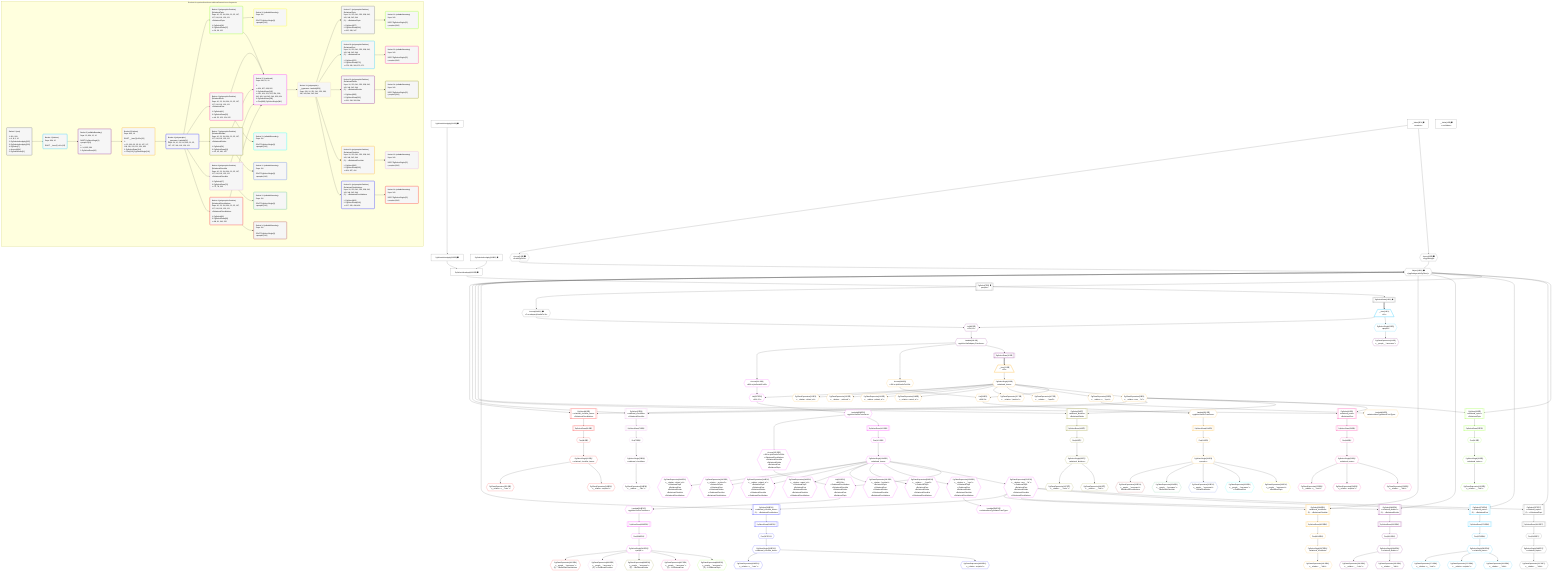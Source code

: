 %%{init: {'themeVariables': { 'fontSize': '12px'}}}%%
graph TD
    classDef path fill:#eee,stroke:#000,color:#000
    classDef plan fill:#fff,stroke-width:1px,color:#000
    classDef itemplan fill:#fff,stroke-width:2px,color:#000
    classDef unbatchedplan fill:#dff,stroke-width:1px,color:#000
    classDef sideeffectplan fill:#fcc,stroke-width:2px,color:#000
    classDef bucket fill:#f6f6f6,color:#000,stroke-width:2px,text-align:left

    subgraph "Buckets for queries/interfaces-relational/nested-more-fragments"
    Bucket0("Bucket 0 (root)<br /><br />1: 921, 929<br />ᐳ: 6, 8, 9, 10<br />2: PgSelectInlineApply[925]<br />3: PgSelectInlineApply[933]<br />4: PgSelect[7]<br />ᐳ: Access[934]<br />5: PgSelectRows[11]"):::bucket
    Bucket1("Bucket 1 (listItem)<br />Deps: 934, 10<br /><br />ROOT __Item{1}ᐸ11ᐳ[12]"):::bucket
    Bucket2("Bucket 2 (nullableBoundary)<br />Deps: 13, 934, 12, 10<br /><br />ROOT PgSelectSingle{1}ᐸpeopleᐳ[13]<br />1: <br />ᐳ: 14, 935, 936<br />2: PgSelectRows[20]"):::bucket
    Bucket3("Bucket 3 (listItem)<br />Deps: 936, 10<br /><br />ROOT __Item{3}ᐸ20ᐳ[21]<br />1: <br />ᐳ: 22, 930, 23, 25, 26, 107, 117, 118, 119, 120, 121, 931, 932<br />2: PgSelectRows[114]<br />ᐳ: First[113], PgSelectSingle[116]"):::bucket
    Bucket4("Bucket 4 (polymorphic)<br />__typename: Lambda[26]<br />Deps: 26, 10, 23, 116, 936, 22, 25, 107, 117, 118, 119, 120, 121"):::bucket
    Bucket5("Bucket 5 (polymorphicPartition)<br />|RelationalTopic<br />Deps: 10, 23, 116, 936, 22, 25, 107, 117, 118, 119, 120, 121<br />ᐳRelationalTopic<br /><br />1: PgSelect[28]<br />2: PgSelectRows[37]<br />ᐳ: 36, 39, 122"):::bucket
    Bucket6("Bucket 6 (polymorphicPartition)<br />|RelationalPost<br />Deps: 10, 23, 116, 936, 22, 25, 107, 117, 118, 119, 120, 121<br />ᐳRelationalPost<br /><br />1: PgSelect[41]<br />2: PgSelectRows[50]<br />ᐳ: 49, 52, 153, 154, 155"):::bucket
    Bucket7("Bucket 7 (polymorphicPartition)<br />|RelationalDivider<br />Deps: 10, 23, 116, 936, 22, 25, 107, 117, 118, 119, 120, 121<br />ᐳRelationalDivider<br /><br />1: PgSelect[54]<br />2: PgSelectRows[63]<br />ᐳ: 62, 65, 186, 187"):::bucket
    Bucket8("Bucket 8 (polymorphicPartition)<br />|RelationalChecklist<br />Deps: 10, 23, 116, 936, 22, 25, 107, 117, 118, 119, 120, 121<br />ᐳRelationalChecklist<br /><br />1: PgSelect[67]<br />2: PgSelectRows[76]<br />ᐳ: 75, 78, 218"):::bucket
    Bucket9("Bucket 9 (polymorphicPartition)<br />|RelationalChecklistItem<br />Deps: 10, 23, 116, 936, 22, 25, 107, 117, 118, 119, 120, 121<br />ᐳRelationalChecklistItem<br /><br />1: PgSelect[80]<br />2: PgSelectRows[89]<br />ᐳ: 88, 91, 249, 250"):::bucket
    Bucket10("Bucket 10 (nullableBoundary)<br />Deps: 116<br /><br />ROOT PgSelectSingle{3}ᐸpeopleᐳ[116]"):::bucket
    Bucket11("Bucket 11 (nullableBoundary)<br />Deps: 116<br /><br />ROOT PgSelectSingle{3}ᐸpeopleᐳ[116]"):::bucket
    Bucket12("Bucket 12 (nullableBoundary)<br />Deps: 116<br /><br />ROOT PgSelectSingle{3}ᐸpeopleᐳ[116]"):::bucket
    Bucket13("Bucket 13 (nullableBoundary)<br />Deps: 116<br /><br />ROOT PgSelectSingle{3}ᐸpeopleᐳ[116]"):::bucket
    Bucket14("Bucket 14 (nullableBoundary)<br />Deps: 116<br /><br />ROOT PgSelectSingle{3}ᐸpeopleᐳ[116]"):::bucket
    Bucket15("Bucket 15 (combined)<br />Deps: 936, 22, 10<br /><br />1: <br />ᐳ: 926, 927, 928, 922<br />2: PgSelectRows[102]<br />ᐳ: 101, 104, 251, 253, 254, 328, 342, 343, 344, 345, 346, 923, 924<br />3: PgSelectRows[339]<br />ᐳ: First[338], PgSelectSingle[341]"):::bucket
    Bucket16("Bucket 16 (polymorphic)<br />__typename: Lambda[254]<br />Deps: 254, 10, 251, 341, 253, 328, 342, 343, 344, 345, 346"):::bucket
    Bucket17("Bucket 17 (polymorphicPartition)<br />|RelationalTopic<br />Deps: 10, 251, 341, 253, 328, 342, 343, 344, 345, 346<br />(5) ...ᐳRelationalTopic<br /><br />1: PgSelect[257]<br />2: PgSelectRows[266]<br />ᐳ: 265, 268, 347"):::bucket
    Bucket18("Bucket 18 (polymorphicPartition)<br />|RelationalPost<br />Deps: 10, 251, 341, 253, 328, 342, 343, 344, 345, 346<br />(5) ...ᐳRelationalPost<br /><br />1: PgSelect[270]<br />2: PgSelectRows[279]<br />ᐳ: 278, 281, 369, 370, 371"):::bucket
    Bucket19("Bucket 19 (polymorphicPartition)<br />|RelationalDivider<br />Deps: 10, 251, 341, 253, 328, 342, 343, 344, 345, 346<br />(5) ...ᐳRelationalDivider<br /><br />1: PgSelect[283]<br />2: PgSelectRows[292]<br />ᐳ: 291, 294, 393, 394"):::bucket
    Bucket20("Bucket 20 (polymorphicPartition)<br />|RelationalChecklist<br />Deps: 10, 251, 341, 253, 328, 342, 343, 344, 345, 346<br />(5) ...ᐳRelationalChecklist<br /><br />1: PgSelect[296]<br />2: PgSelectRows[305]<br />ᐳ: 304, 307, 416"):::bucket
    Bucket21("Bucket 21 (polymorphicPartition)<br />|RelationalChecklistItem<br />Deps: 10, 251, 341, 253, 328, 342, 343, 344, 345, 346<br />(5) ...ᐳRelationalChecklistItem<br /><br />1: PgSelect[309]<br />2: PgSelectRows[318]<br />ᐳ: 317, 320, 438, 439"):::bucket
    Bucket22("Bucket 22 (nullableBoundary)<br />Deps: 341<br /><br />ROOT PgSelectSingle{15}ᐸpeopleᐳ[341]"):::bucket
    Bucket23("Bucket 23 (nullableBoundary)<br />Deps: 341<br /><br />ROOT PgSelectSingle{15}ᐸpeopleᐳ[341]"):::bucket
    Bucket24("Bucket 24 (nullableBoundary)<br />Deps: 341<br /><br />ROOT PgSelectSingle{15}ᐸpeopleᐳ[341]"):::bucket
    Bucket25("Bucket 25 (nullableBoundary)<br />Deps: 341<br /><br />ROOT PgSelectSingle{15}ᐸpeopleᐳ[341]"):::bucket
    Bucket26("Bucket 26 (nullableBoundary)<br />Deps: 341<br /><br />ROOT PgSelectSingle{15}ᐸpeopleᐳ[341]"):::bucket
    end
    Bucket0 --> Bucket1
    Bucket1 --> Bucket2
    Bucket2 --> Bucket3
    Bucket3 --> Bucket4
    Bucket4 --> Bucket5 & Bucket6 & Bucket7 & Bucket8 & Bucket9
    Bucket5 --> Bucket10 & Bucket15
    Bucket6 --> Bucket11 & Bucket15
    Bucket7 --> Bucket12 & Bucket15
    Bucket8 --> Bucket13 & Bucket15
    Bucket9 --> Bucket14 & Bucket15
    Bucket15 --> Bucket16
    Bucket16 --> Bucket17 & Bucket18 & Bucket19 & Bucket20 & Bucket21
    Bucket17 --> Bucket22
    Bucket18 --> Bucket23
    Bucket19 --> Bucket24
    Bucket20 --> Bucket25
    Bucket21 --> Bucket26

    %% plan dependencies
    PgSelectInlineApply933["PgSelectInlineApply[933∈0] ➊"]:::plan
    PgSelectInlineApply925["PgSelectInlineApply[925∈0] ➊"]:::plan
    PgSelectInlineApply929["PgSelectInlineApply[929∈0] ➊"]:::plan
    PgSelectInlineApply925 & PgSelectInlineApply929 --> PgSelectInlineApply933
    PgSelect7[["PgSelect[7∈0] ➊<br />ᐸpeopleᐳ"]]:::plan
    Object10{{"Object[10∈0] ➊<br />ᐸ{pgSettings,withPgClient}ᐳ"}}:::plan
    Object10 & PgSelectInlineApply933 --> PgSelect7
    Access8{{"Access[8∈0] ➊<br />ᐸ2.pgSettingsᐳ"}}:::plan
    Access9{{"Access[9∈0] ➊<br />ᐸ2.withPgClientᐳ"}}:::plan
    Access8 & Access9 --> Object10
    __Value2["__Value[2∈0] ➊<br />ᐸcontextᐳ"]:::plan
    __Value2 --> Access8
    __Value2 --> Access9
    PgSelectRows11[["PgSelectRows[11∈0] ➊"]]:::plan
    PgSelect7 --> PgSelectRows11
    PgSelectInlineApply921["PgSelectInlineApply[921∈0] ➊"]:::plan
    PgSelectInlineApply921 --> PgSelectInlineApply925
    Access934{{"Access[934∈0] ➊<br />ᐸ7.m.subqueryDetailsFor16ᐳ"}}:::plan
    PgSelect7 --> Access934
    __Value4["__Value[4∈0] ➊<br />ᐸrootValueᐳ"]:::plan
    __Item12[/"__Item[12∈1]<br />ᐸ11ᐳ"\]:::itemplan
    PgSelectRows11 ==> __Item12
    PgSelectSingle13{{"PgSelectSingle[13∈1]<br />ᐸpeopleᐳ"}}:::plan
    __Item12 --> PgSelectSingle13
    List935{{"List[935∈2]<br />ᐸ934,12ᐳ"}}:::plan
    Access934 & __Item12 --> List935
    PgClassExpression14{{"PgClassExpression[14∈2]<br />ᐸ__people__.”username”ᐳ"}}:::plan
    PgSelectSingle13 --> PgClassExpression14
    PgSelectRows20[["PgSelectRows[20∈2]"]]:::plan
    Lambda936{{"Lambda[936∈2]<br />ᐸpgInlineViaSubqueryTransformᐳ"}}:::plan
    Lambda936 --> PgSelectRows20
    List935 --> Lambda936
    List931{{"List[931∈3]<br />ᐸ930,22ᐳ"}}:::plan
    Access930{{"Access[930∈3]<br />ᐸ936.m.joinDetailsFor109ᐳ"}}:::plan
    PgSelectSingle22{{"PgSelectSingle[22∈3]<br />ᐸrelational_itemsᐳ"}}:::plan
    Access930 & PgSelectSingle22 --> List931
    __Item21[/"__Item[21∈3]<br />ᐸ20ᐳ"\]:::itemplan
    PgSelectRows20 ==> __Item21
    __Item21 --> PgSelectSingle22
    PgClassExpression23{{"PgClassExpression[23∈3]<br />ᐸ__relation...ems__.”id”ᐳ"}}:::plan
    PgSelectSingle22 --> PgClassExpression23
    PgClassExpression25{{"PgClassExpression[25∈3]<br />ᐸ__relation...s__.”type”ᐳ"}}:::plan
    PgSelectSingle22 --> PgClassExpression25
    Lambda26{{"Lambda[26∈3]<br />ᐸrelationalItemTypeNameFromTypeᐳ"}}:::plan
    PgClassExpression25 --> Lambda26
    PgClassExpression107{{"PgClassExpression[107∈3]<br />ᐸ__relation...__.”type2”ᐳ"}}:::plan
    PgSelectSingle22 --> PgClassExpression107
    First113{{"First[113∈3]"}}:::plan
    PgSelectRows114[["PgSelectRows[114∈3]"]]:::plan
    PgSelectRows114 --> First113
    Lambda932{{"Lambda[932∈3]<br />ᐸpgInlineViaJoinTransformᐳ"}}:::plan
    Lambda932 --> PgSelectRows114
    PgSelectSingle116{{"PgSelectSingle[116∈3]<br />ᐸpeopleᐳ"}}:::plan
    First113 --> PgSelectSingle116
    PgClassExpression117{{"PgClassExpression[117∈3]<br />ᐸ__relation...”position”ᐳ"}}:::plan
    PgSelectSingle22 --> PgClassExpression117
    PgClassExpression118{{"PgClassExpression[118∈3]<br />ᐸ__relation...reated_at”ᐳ"}}:::plan
    PgSelectSingle22 --> PgClassExpression118
    PgClassExpression119{{"PgClassExpression[119∈3]<br />ᐸ__relation...pdated_at”ᐳ"}}:::plan
    PgSelectSingle22 --> PgClassExpression119
    PgClassExpression120{{"PgClassExpression[120∈3]<br />ᐸ__relation..._archived”ᐳ"}}:::plan
    PgSelectSingle22 --> PgClassExpression120
    PgClassExpression121{{"PgClassExpression[121∈3]<br />ᐸ__relation...chived_at”ᐳ"}}:::plan
    PgSelectSingle22 --> PgClassExpression121
    Lambda936 --> Access930
    List931 --> Lambda932
    PgSelect28[["PgSelect[28∈5]<br />ᐸrelational_topicsᐳ<br />ᐳRelationalTopic"]]:::plan
    Object10 & PgClassExpression23 --> PgSelect28
    First36{{"First[36∈5]^"}}:::plan
    PgSelectRows37[["PgSelectRows[37∈5]^"]]:::plan
    PgSelectRows37 --> First36
    PgSelect28 --> PgSelectRows37
    PgSelectSingle39{{"PgSelectSingle[39∈5]^<br />ᐸrelational_topicsᐳ"}}:::plan
    First36 --> PgSelectSingle39
    PgClassExpression122{{"PgClassExpression[122∈5]^<br />ᐸ__relation...__.”title”ᐳ"}}:::plan
    PgSelectSingle39 --> PgClassExpression122
    PgClassExpression321{{"PgClassExpression[321∈10]<br />ᐸ__people__.”username”ᐳ<br />ᐳRelationalTopic"}}:::plan
    PgSelectSingle116 --> PgClassExpression321
    List923{{"List[923∈15]<br />ᐸ922,104ᐳ<br />ᐳRelationalChecklistItem<br />ᐳRelationalChecklist<br />ᐳRelationalDivider<br />ᐳRelationalPost<br />ᐳRelationalTopic"}}:::plan
    Access922{{"Access[922∈15]<br />ᐸ928.m.joinDetailsFor330ᐳ<br />ᐳRelationalChecklistItem<br />ᐳRelationalChecklist<br />ᐳRelationalDivider<br />ᐳRelationalPost<br />ᐳRelationalTopic"}}:::plan
    PgSelectSingle104{{"PgSelectSingle[104∈15]<br />ᐸrelational_itemsᐳ"}}:::plan
    Access922 & PgSelectSingle104 --> List923
    List927{{"List[927∈15]<br />ᐸ926,22ᐳ"}}:::plan
    Access926{{"Access[926∈15]<br />ᐸ936.m.joinDetailsFor93ᐳ"}}:::plan
    Access926 & PgSelectSingle22 --> List927
    First101{{"First[101∈15]"}}:::plan
    PgSelectRows102[["PgSelectRows[102∈15]"]]:::plan
    PgSelectRows102 --> First101
    Lambda928{{"Lambda[928∈15]<br />ᐸpgInlineViaJoinTransformᐳ"}}:::plan
    Lambda928 --> PgSelectRows102
    First101 --> PgSelectSingle104
    PgClassExpression251{{"PgClassExpression[251∈15]<br />ᐸ__relation...ems__.”id”ᐳ<br />ᐳRelationalTopic<br />ᐳRelationalPost<br />ᐳRelationalDivider<br />ᐳRelationalChecklist<br />ᐳRelationalChecklistItem"}}:::plan
    PgSelectSingle104 --> PgClassExpression251
    PgClassExpression253{{"PgClassExpression[253∈15]<br />ᐸ__relation...s__.”type”ᐳ<br />ᐳRelationalTopic<br />ᐳRelationalPost<br />ᐳRelationalDivider<br />ᐳRelationalChecklist<br />ᐳRelationalChecklistItem"}}:::plan
    PgSelectSingle104 --> PgClassExpression253
    Lambda254{{"Lambda[254∈15]^<br />ᐸrelationalItemTypeNameFromTypeᐳ"}}:::plan
    PgClassExpression253 --> Lambda254
    PgClassExpression328{{"PgClassExpression[328∈15]<br />ᐸ__relation...__.”type2”ᐳ<br />ᐳRelationalTopic<br />ᐳRelationalPost<br />ᐳRelationalDivider<br />ᐳRelationalChecklist<br />ᐳRelationalChecklistItem"}}:::plan
    PgSelectSingle104 --> PgClassExpression328
    First338{{"First[338∈15]^"}}:::plan
    PgSelectRows339[["PgSelectRows[339∈15]^"]]:::plan
    PgSelectRows339 --> First338
    Lambda924{{"Lambda[924∈15]^<br />ᐸpgInlineViaJoinTransformᐳ"}}:::plan
    Lambda924 --> PgSelectRows339
    PgSelectSingle341{{"PgSelectSingle[341∈15]^<br />ᐸpeopleᐳ"}}:::plan
    First338 --> PgSelectSingle341
    PgClassExpression342{{"PgClassExpression[342∈15]<br />ᐸ__relation...”position”ᐳ<br />ᐳRelationalTopic<br />ᐳRelationalPost<br />ᐳRelationalDivider<br />ᐳRelationalChecklist<br />ᐳRelationalChecklistItem"}}:::plan
    PgSelectSingle104 --> PgClassExpression342
    PgClassExpression343{{"PgClassExpression[343∈15]<br />ᐸ__relation...reated_at”ᐳ<br />ᐳRelationalTopic<br />ᐳRelationalPost<br />ᐳRelationalDivider<br />ᐳRelationalChecklist<br />ᐳRelationalChecklistItem"}}:::plan
    PgSelectSingle104 --> PgClassExpression343
    PgClassExpression344{{"PgClassExpression[344∈15]<br />ᐸ__relation...pdated_at”ᐳ<br />ᐳRelationalTopic<br />ᐳRelationalPost<br />ᐳRelationalDivider<br />ᐳRelationalChecklist<br />ᐳRelationalChecklistItem"}}:::plan
    PgSelectSingle104 --> PgClassExpression344
    PgClassExpression345{{"PgClassExpression[345∈15]<br />ᐸ__relation..._archived”ᐳ<br />ᐳRelationalTopic<br />ᐳRelationalPost<br />ᐳRelationalDivider<br />ᐳRelationalChecklist<br />ᐳRelationalChecklistItem"}}:::plan
    PgSelectSingle104 --> PgClassExpression345
    PgClassExpression346{{"PgClassExpression[346∈15]<br />ᐸ__relation...chived_at”ᐳ<br />ᐳRelationalTopic<br />ᐳRelationalPost<br />ᐳRelationalDivider<br />ᐳRelationalChecklist<br />ᐳRelationalChecklistItem"}}:::plan
    PgSelectSingle104 --> PgClassExpression346
    Lambda928 --> Access922
    List923 --> Lambda924
    Lambda936 --> Access926
    List927 --> Lambda928
    PgSelect257[["PgSelect[257∈17]<br />ᐸrelational_topicsᐳ<br />(5) ...ᐳRelationalTopic"]]:::plan
    Object10 & PgClassExpression251 --> PgSelect257
    First265{{"First[265∈17]^"}}:::plan
    PgSelectRows266[["PgSelectRows[266∈17]^"]]:::plan
    PgSelectRows266 --> First265
    PgSelect257 --> PgSelectRows266
    PgSelectSingle268{{"PgSelectSingle[268∈17]^<br />ᐸrelational_topicsᐳ"}}:::plan
    First265 --> PgSelectSingle268
    PgClassExpression347{{"PgClassExpression[347∈17]^<br />ᐸ__relation...__.”title”ᐳ"}}:::plan
    PgSelectSingle268 --> PgClassExpression347
    PgClassExpression896{{"PgClassExpression[896∈22]<br />ᐸ__people__.”username”ᐳ<br />(5) ...ᐳRelationalTopic"}}:::plan
    PgSelectSingle341 --> PgClassExpression896
    PgSelect270[["PgSelect[270∈18]<br />ᐸrelational_postsᐳ<br />(5) ...ᐳRelationalPost"]]:::plan
    Object10 & PgClassExpression251 --> PgSelect270
    First278{{"First[278∈18]^"}}:::plan
    PgSelectRows279[["PgSelectRows[279∈18]^"]]:::plan
    PgSelectRows279 --> First278
    PgSelect270 --> PgSelectRows279
    PgSelectSingle281{{"PgSelectSingle[281∈18]^<br />ᐸrelational_postsᐳ"}}:::plan
    First278 --> PgSelectSingle281
    PgClassExpression369{{"PgClassExpression[369∈18]^<br />ᐸ__relation...__.”title”ᐳ"}}:::plan
    PgSelectSingle281 --> PgClassExpression369
    PgClassExpression370{{"PgClassExpression[370∈18]^<br />ᐸ__relation...scription”ᐳ"}}:::plan
    PgSelectSingle281 --> PgClassExpression370
    PgClassExpression371{{"PgClassExpression[371∈18]^<br />ᐸ__relation...s__.”note”ᐳ"}}:::plan
    PgSelectSingle281 --> PgClassExpression371
    PgClassExpression897{{"PgClassExpression[897∈23]<br />ᐸ__people__.”username”ᐳ<br />(5) ...ᐳRelationalPost"}}:::plan
    PgSelectSingle341 --> PgClassExpression897
    PgSelect283[["PgSelect[283∈19]<br />ᐸrelational_dividersᐳ<br />(5) ...ᐳRelationalDivider"]]:::plan
    Object10 & PgClassExpression251 --> PgSelect283
    First291{{"First[291∈19]^"}}:::plan
    PgSelectRows292[["PgSelectRows[292∈19]^"]]:::plan
    PgSelectRows292 --> First291
    PgSelect283 --> PgSelectRows292
    PgSelectSingle294{{"PgSelectSingle[294∈19]^<br />ᐸrelational_dividersᐳ"}}:::plan
    First291 --> PgSelectSingle294
    PgClassExpression393{{"PgClassExpression[393∈19]^<br />ᐸ__relation...__.”title”ᐳ"}}:::plan
    PgSelectSingle294 --> PgClassExpression393
    PgClassExpression394{{"PgClassExpression[394∈19]^<br />ᐸ__relation...__.”color”ᐳ"}}:::plan
    PgSelectSingle294 --> PgClassExpression394
    PgClassExpression898{{"PgClassExpression[898∈24]<br />ᐸ__people__.”username”ᐳ<br />(5) ...ᐳRelationalDivider"}}:::plan
    PgSelectSingle341 --> PgClassExpression898
    PgSelect296[["PgSelect[296∈20]<br />ᐸrelational_checklistsᐳ<br />(5) ...ᐳRelationalChecklist"]]:::plan
    Object10 & PgClassExpression251 --> PgSelect296
    First304{{"First[304∈20]^"}}:::plan
    PgSelectRows305[["PgSelectRows[305∈20]^"]]:::plan
    PgSelectRows305 --> First304
    PgSelect296 --> PgSelectRows305
    PgSelectSingle307{{"PgSelectSingle[307∈20]^<br />ᐸrelational_checklistsᐳ"}}:::plan
    First304 --> PgSelectSingle307
    PgClassExpression416{{"PgClassExpression[416∈20]^<br />ᐸ__relation...__.”title”ᐳ"}}:::plan
    PgSelectSingle307 --> PgClassExpression416
    PgClassExpression899{{"PgClassExpression[899∈25]<br />ᐸ__people__.”username”ᐳ<br />(5) ...ᐳRelationalChecklist"}}:::plan
    PgSelectSingle341 --> PgClassExpression899
    PgSelect309[["PgSelect[309∈21]<br />ᐸrelational_checklist_itemsᐳ<br />(5) ...ᐳRelationalChecklistItem"]]:::plan
    Object10 & PgClassExpression251 --> PgSelect309
    First317{{"First[317∈21]^"}}:::plan
    PgSelectRows318[["PgSelectRows[318∈21]^"]]:::plan
    PgSelectRows318 --> First317
    PgSelect309 --> PgSelectRows318
    PgSelectSingle320{{"PgSelectSingle[320∈21]^<br />ᐸrelational_checklist_itemsᐳ"}}:::plan
    First317 --> PgSelectSingle320
    PgClassExpression438{{"PgClassExpression[438∈21]^<br />ᐸ__relation...scription”ᐳ"}}:::plan
    PgSelectSingle320 --> PgClassExpression438
    PgClassExpression439{{"PgClassExpression[439∈21]^<br />ᐸ__relation...s__.”note”ᐳ"}}:::plan
    PgSelectSingle320 --> PgClassExpression439
    PgClassExpression900{{"PgClassExpression[900∈26]<br />ᐸ__people__.”username”ᐳ<br />(5) ...ᐳRelationalChecklistItem"}}:::plan
    PgSelectSingle341 --> PgClassExpression900
    PgSelect41[["PgSelect[41∈6]<br />ᐸrelational_postsᐳ<br />ᐳRelationalPost"]]:::plan
    Object10 & PgClassExpression23 --> PgSelect41
    First49{{"First[49∈6]^"}}:::plan
    PgSelectRows50[["PgSelectRows[50∈6]^"]]:::plan
    PgSelectRows50 --> First49
    PgSelect41 --> PgSelectRows50
    PgSelectSingle52{{"PgSelectSingle[52∈6]^<br />ᐸrelational_postsᐳ"}}:::plan
    First49 --> PgSelectSingle52
    PgClassExpression153{{"PgClassExpression[153∈6]^<br />ᐸ__relation...__.”title”ᐳ"}}:::plan
    PgSelectSingle52 --> PgClassExpression153
    PgClassExpression154{{"PgClassExpression[154∈6]^<br />ᐸ__relation...scription”ᐳ"}}:::plan
    PgSelectSingle52 --> PgClassExpression154
    PgClassExpression155{{"PgClassExpression[155∈6]^<br />ᐸ__relation...s__.”note”ᐳ"}}:::plan
    PgSelectSingle52 --> PgClassExpression155
    PgClassExpression322{{"PgClassExpression[322∈11]<br />ᐸ__people__.”username”ᐳ<br />ᐳRelationalPost"}}:::plan
    PgSelectSingle116 --> PgClassExpression322
    PgSelect54[["PgSelect[54∈7]<br />ᐸrelational_dividersᐳ<br />ᐳRelationalDivider"]]:::plan
    Object10 & PgClassExpression23 --> PgSelect54
    First62{{"First[62∈7]^"}}:::plan
    PgSelectRows63[["PgSelectRows[63∈7]^"]]:::plan
    PgSelectRows63 --> First62
    PgSelect54 --> PgSelectRows63
    PgSelectSingle65{{"PgSelectSingle[65∈7]^<br />ᐸrelational_dividersᐳ"}}:::plan
    First62 --> PgSelectSingle65
    PgClassExpression186{{"PgClassExpression[186∈7]^<br />ᐸ__relation...__.”title”ᐳ"}}:::plan
    PgSelectSingle65 --> PgClassExpression186
    PgClassExpression187{{"PgClassExpression[187∈7]^<br />ᐸ__relation...__.”color”ᐳ"}}:::plan
    PgSelectSingle65 --> PgClassExpression187
    PgClassExpression323{{"PgClassExpression[323∈12]<br />ᐸ__people__.”username”ᐳ<br />ᐳRelationalDivider"}}:::plan
    PgSelectSingle116 --> PgClassExpression323
    PgSelect67[["PgSelect[67∈8]<br />ᐸrelational_checklistsᐳ<br />ᐳRelationalChecklist"]]:::plan
    Object10 & PgClassExpression23 --> PgSelect67
    First75{{"First[75∈8]^"}}:::plan
    PgSelectRows76[["PgSelectRows[76∈8]^"]]:::plan
    PgSelectRows76 --> First75
    PgSelect67 --> PgSelectRows76
    PgSelectSingle78{{"PgSelectSingle[78∈8]^<br />ᐸrelational_checklistsᐳ"}}:::plan
    First75 --> PgSelectSingle78
    PgClassExpression218{{"PgClassExpression[218∈8]^<br />ᐸ__relation...__.”title”ᐳ"}}:::plan
    PgSelectSingle78 --> PgClassExpression218
    PgClassExpression324{{"PgClassExpression[324∈13]<br />ᐸ__people__.”username”ᐳ<br />ᐳRelationalChecklist"}}:::plan
    PgSelectSingle116 --> PgClassExpression324
    PgSelect80[["PgSelect[80∈9]<br />ᐸrelational_checklist_itemsᐳ<br />ᐳRelationalChecklistItem"]]:::plan
    Object10 & PgClassExpression23 --> PgSelect80
    First88{{"First[88∈9]^"}}:::plan
    PgSelectRows89[["PgSelectRows[89∈9]^"]]:::plan
    PgSelectRows89 --> First88
    PgSelect80 --> PgSelectRows89
    PgSelectSingle91{{"PgSelectSingle[91∈9]^<br />ᐸrelational_checklist_itemsᐳ"}}:::plan
    First88 --> PgSelectSingle91
    PgClassExpression249{{"PgClassExpression[249∈9]^<br />ᐸ__relation...scription”ᐳ"}}:::plan
    PgSelectSingle91 --> PgClassExpression249
    PgClassExpression250{{"PgClassExpression[250∈9]^<br />ᐸ__relation...s__.”note”ᐳ"}}:::plan
    PgSelectSingle91 --> PgClassExpression250
    PgClassExpression325{{"PgClassExpression[325∈14]<br />ᐸ__people__.”username”ᐳ<br />ᐳRelationalChecklistItem"}}:::plan
    PgSelectSingle116 --> PgClassExpression325

    %% define steps
    classDef bucket0 stroke:#696969
    class Bucket0,__Value2,__Value4,PgSelect7,Access8,Access9,Object10,PgSelectRows11,PgSelectInlineApply921,PgSelectInlineApply925,PgSelectInlineApply929,PgSelectInlineApply933,Access934 bucket0
    classDef bucket1 stroke:#00bfff
    class Bucket1,__Item12,PgSelectSingle13 bucket1
    classDef bucket2 stroke:#7f007f
    class Bucket2,PgClassExpression14,PgSelectRows20,List935,Lambda936 bucket2
    classDef bucket3 stroke:#ffa500
    class Bucket3,__Item21,PgSelectSingle22,PgClassExpression23,PgClassExpression25,Lambda26,PgClassExpression107,First113,PgSelectRows114,PgSelectSingle116,PgClassExpression117,PgClassExpression118,PgClassExpression119,PgClassExpression120,PgClassExpression121,Access930,List931,Lambda932 bucket3
    classDef bucket4 stroke:#0000ff
    class Bucket4 bucket4
    classDef bucket5 stroke:#7fff00
    class Bucket5,PgSelect28,First36,PgSelectRows37,PgSelectSingle39,PgClassExpression122 bucket5
    classDef bucket6 stroke:#ff1493
    class Bucket6,PgSelect41,First49,PgSelectRows50,PgSelectSingle52,PgClassExpression153,PgClassExpression154,PgClassExpression155 bucket6
    classDef bucket7 stroke:#808000
    class Bucket7,PgSelect54,First62,PgSelectRows63,PgSelectSingle65,PgClassExpression186,PgClassExpression187 bucket7
    classDef bucket8 stroke:#dda0dd
    class Bucket8,PgSelect67,First75,PgSelectRows76,PgSelectSingle78,PgClassExpression218 bucket8
    classDef bucket9 stroke:#ff0000
    class Bucket9,PgSelect80,First88,PgSelectRows89,PgSelectSingle91,PgClassExpression249,PgClassExpression250 bucket9
    classDef bucket10 stroke:#ffff00
    class Bucket10,PgClassExpression321 bucket10
    classDef bucket11 stroke:#00ffff
    class Bucket11,PgClassExpression322 bucket11
    classDef bucket12 stroke:#4169e1
    class Bucket12,PgClassExpression323 bucket12
    classDef bucket13 stroke:#3cb371
    class Bucket13,PgClassExpression324 bucket13
    classDef bucket14 stroke:#a52a2a
    class Bucket14,PgClassExpression325 bucket14
    classDef bucket15 stroke:#ff00ff
    class Bucket15,First101,PgSelectRows102,PgSelectSingle104,PgClassExpression251,PgClassExpression253,Lambda254,PgClassExpression328,First338,PgSelectRows339,PgSelectSingle341,PgClassExpression342,PgClassExpression343,PgClassExpression344,PgClassExpression345,PgClassExpression346,Access922,List923,Lambda924,Access926,List927,Lambda928 bucket15
    classDef bucket16 stroke:#f5deb3
    class Bucket16 bucket16
    classDef bucket17 stroke:#696969
    class Bucket17,PgSelect257,First265,PgSelectRows266,PgSelectSingle268,PgClassExpression347 bucket17
    classDef bucket18 stroke:#00bfff
    class Bucket18,PgSelect270,First278,PgSelectRows279,PgSelectSingle281,PgClassExpression369,PgClassExpression370,PgClassExpression371 bucket18
    classDef bucket19 stroke:#7f007f
    class Bucket19,PgSelect283,First291,PgSelectRows292,PgSelectSingle294,PgClassExpression393,PgClassExpression394 bucket19
    classDef bucket20 stroke:#ffa500
    class Bucket20,PgSelect296,First304,PgSelectRows305,PgSelectSingle307,PgClassExpression416 bucket20
    classDef bucket21 stroke:#0000ff
    class Bucket21,PgSelect309,First317,PgSelectRows318,PgSelectSingle320,PgClassExpression438,PgClassExpression439 bucket21
    classDef bucket22 stroke:#7fff00
    class Bucket22,PgClassExpression896 bucket22
    classDef bucket23 stroke:#ff1493
    class Bucket23,PgClassExpression897 bucket23
    classDef bucket24 stroke:#808000
    class Bucket24,PgClassExpression898 bucket24
    classDef bucket25 stroke:#dda0dd
    class Bucket25,PgClassExpression899 bucket25
    classDef bucket26 stroke:#ff0000
    class Bucket26,PgClassExpression900 bucket26